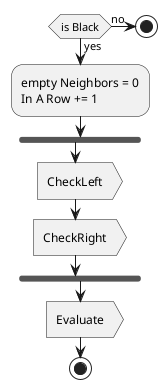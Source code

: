 @startuml
if (is Black) then (yes)
    :empty Neighbors = 0
    In A Row += 1;
    fork
       :CheckLeft>
       :CheckRight>
    endfork


else (no)
stop
endif
:Evaluate>
stop
@enduml